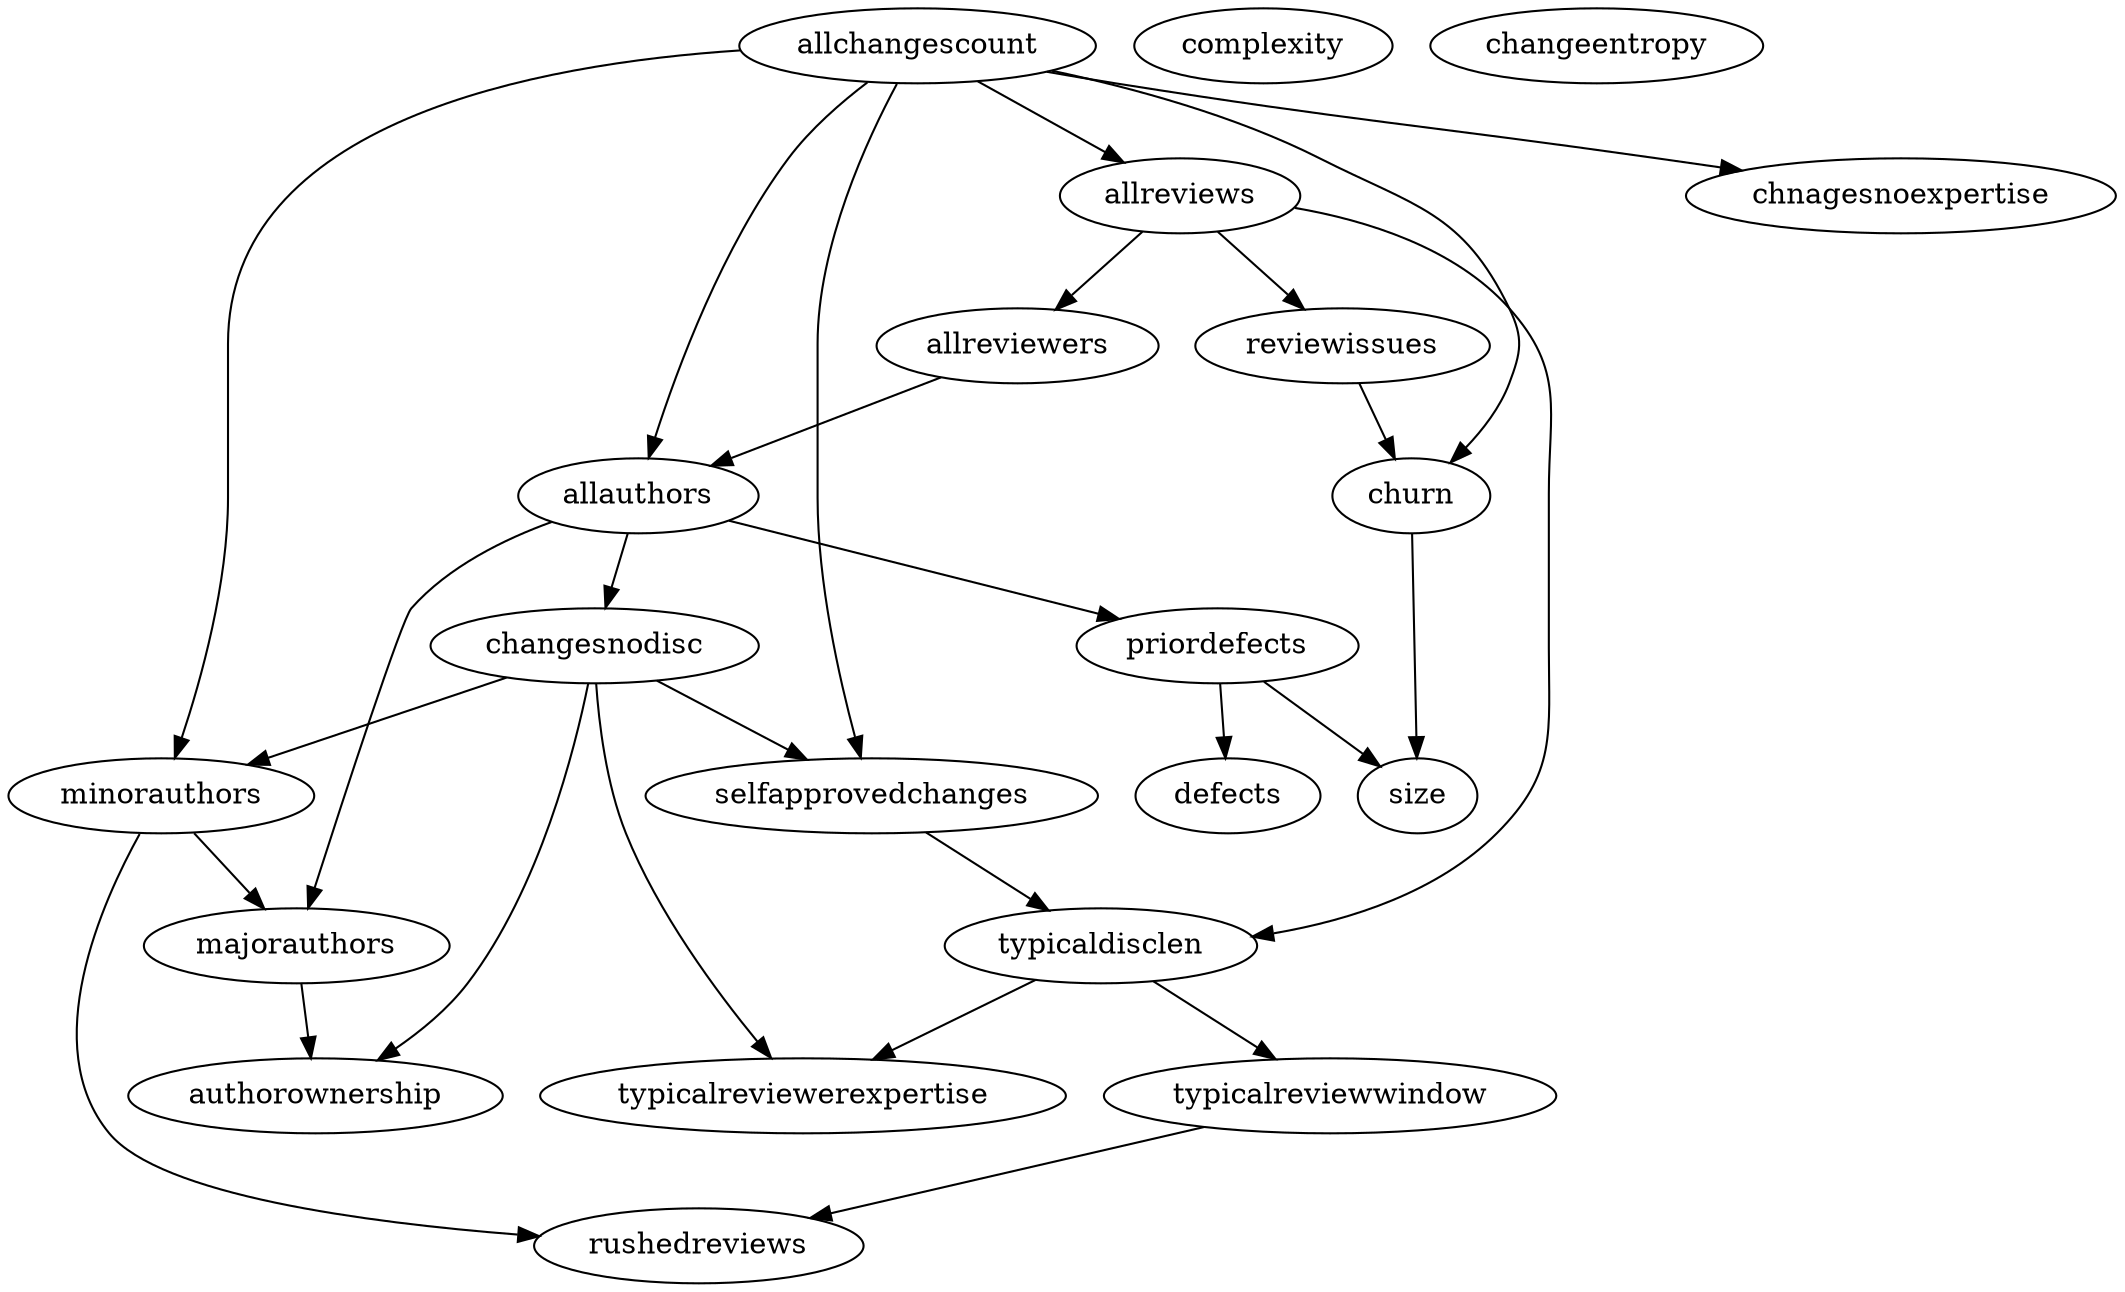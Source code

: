 digraph {
  "size" ;
  "complexity" ;
  "priordefects" ;
  "churn" ;
  "allchangescount" ;
  "changeentropy" ;
  "allauthors" ;
  "minorauthors" ;
  "majorauthors" ;
  "authorownership" ;
  "rushedreviews" ;
  "changesnodisc" ;
  "selfapprovedchanges" ;
  "typicaldisclen" ;
  "typicalreviewwindow" ;
  "reviewissues" ;
  "allreviews" ;
  "allreviewers" ;
  "chnagesnoexpertise" ;
  "typicalreviewerexpertise" ;
  "defects" ;
  edge [dir=forward] "priordefects" -> "size" ;
  edge [dir=forward] "priordefects" -> "defects" ;
  edge [dir=forward] "churn" -> "size" ;
  edge [dir=forward] "allchangescount" -> "churn" ;
  edge [dir=forward] "allchangescount" -> "allauthors" ;
  edge [dir=forward] "allchangescount" -> "minorauthors" ;
  edge [dir=forward] "allchangescount" -> "selfapprovedchanges" ;
  edge [dir=forward] "allchangescount" -> "allreviews" ;
  edge [dir=forward] "allchangescount" -> "chnagesnoexpertise" ;
  edge [dir=forward] "allauthors" -> "priordefects" ;
  edge [dir=forward] "allauthors" -> "majorauthors" ;
  edge [dir=forward] "allauthors" -> "changesnodisc" ;
  edge [dir=forward] "minorauthors" -> "majorauthors" ;
  edge [dir=forward] "minorauthors" -> "rushedreviews" ;
  edge [dir=forward] "majorauthors" -> "authorownership" ;
  edge [dir=forward] "changesnodisc" -> "minorauthors" ;
  edge [dir=forward] "changesnodisc" -> "authorownership" ;
  edge [dir=forward] "changesnodisc" -> "selfapprovedchanges" ;
  edge [dir=forward] "changesnodisc" -> "typicalreviewerexpertise" ;
  edge [dir=forward] "selfapprovedchanges" -> "typicaldisclen" ;
  edge [dir=forward] "typicaldisclen" -> "typicalreviewwindow" ;
  edge [dir=forward] "typicaldisclen" -> "typicalreviewerexpertise" ;
  edge [dir=forward] "typicalreviewwindow" -> "rushedreviews" ;
  edge [dir=forward] "reviewissues" -> "churn" ;
  edge [dir=forward] "allreviews" -> "typicaldisclen" ;
  edge [dir=forward] "allreviews" -> "reviewissues" ;
  edge [dir=forward] "allreviews" -> "allreviewers" ;
  edge [dir=forward] "allreviewers" -> "allauthors" ;
}
